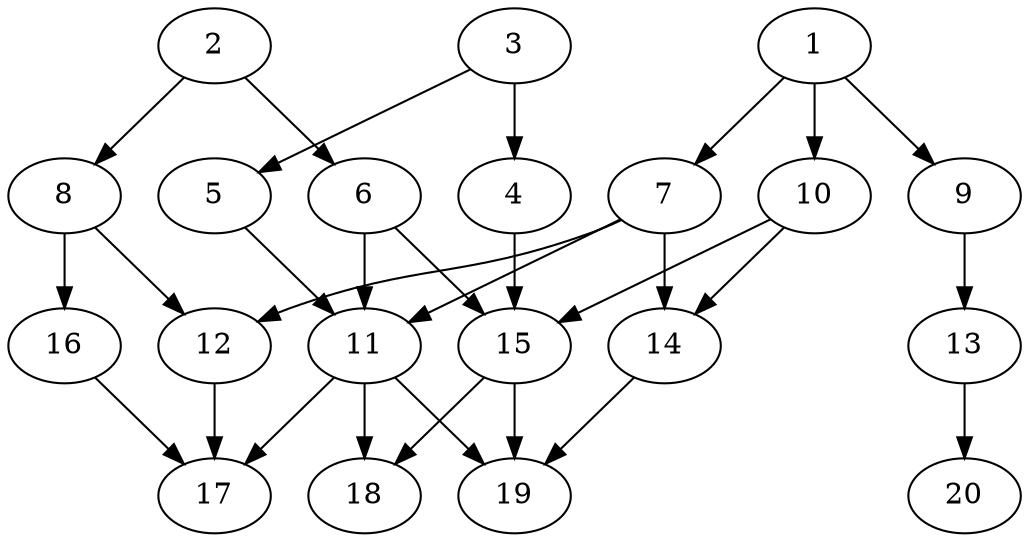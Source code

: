 // DAG automatically generated by daggen at Sat Jul 27 15:38:13 2019
// ./daggen --dot -n 20 --ccr 0.4 --fat 0.6 --regular 0.5 --density 0.4 --mindata 5242880 --maxdata 52428800 
digraph G {
  1 [size="87874560", alpha="0.12", expect_size="35149824"] 
  1 -> 7 [size ="35149824"]
  1 -> 9 [size ="35149824"]
  1 -> 10 [size ="35149824"]
  2 [size="13335040", alpha="0.13", expect_size="5334016"] 
  2 -> 6 [size ="5334016"]
  2 -> 8 [size ="5334016"]
  3 [size="50014720", alpha="0.13", expect_size="20005888"] 
  3 -> 4 [size ="20005888"]
  3 -> 5 [size ="20005888"]
  4 [size="126115840", alpha="0.04", expect_size="50446336"] 
  4 -> 15 [size ="50446336"]
  5 [size="96908800", alpha="0.04", expect_size="38763520"] 
  5 -> 11 [size ="38763520"]
  6 [size="112558080", alpha="0.13", expect_size="45023232"] 
  6 -> 11 [size ="45023232"]
  6 -> 15 [size ="45023232"]
  7 [size="106580480", alpha="0.14", expect_size="42632192"] 
  7 -> 11 [size ="42632192"]
  7 -> 12 [size ="42632192"]
  7 -> 14 [size ="42632192"]
  8 [size="130990080", alpha="0.04", expect_size="52396032"] 
  8 -> 12 [size ="52396032"]
  8 -> 16 [size ="52396032"]
  9 [size="18885120", alpha="0.03", expect_size="7554048"] 
  9 -> 13 [size ="7554048"]
  10 [size="38069760", alpha="0.15", expect_size="15227904"] 
  10 -> 14 [size ="15227904"]
  10 -> 15 [size ="15227904"]
  11 [size="86543360", alpha="0.07", expect_size="34617344"] 
  11 -> 17 [size ="34617344"]
  11 -> 18 [size ="34617344"]
  11 -> 19 [size ="34617344"]
  12 [size="40005120", alpha="0.20", expect_size="16002048"] 
  12 -> 17 [size ="16002048"]
  13 [size="118213120", alpha="0.09", expect_size="47285248"] 
  13 -> 20 [size ="47285248"]
  14 [size="79316480", alpha="0.04", expect_size="31726592"] 
  14 -> 19 [size ="31726592"]
  15 [size="99965440", alpha="0.19", expect_size="39986176"] 
  15 -> 18 [size ="39986176"]
  15 -> 19 [size ="39986176"]
  16 [size="121295360", alpha="0.15", expect_size="48518144"] 
  16 -> 17 [size ="48518144"]
  17 [size="80678400", alpha="0.14", expect_size="32271360"] 
  18 [size="45227520", alpha="0.07", expect_size="18091008"] 
  19 [size="65943040", alpha="0.02", expect_size="26377216"] 
  20 [size="82378240", alpha="0.11", expect_size="32951296"] 
}

